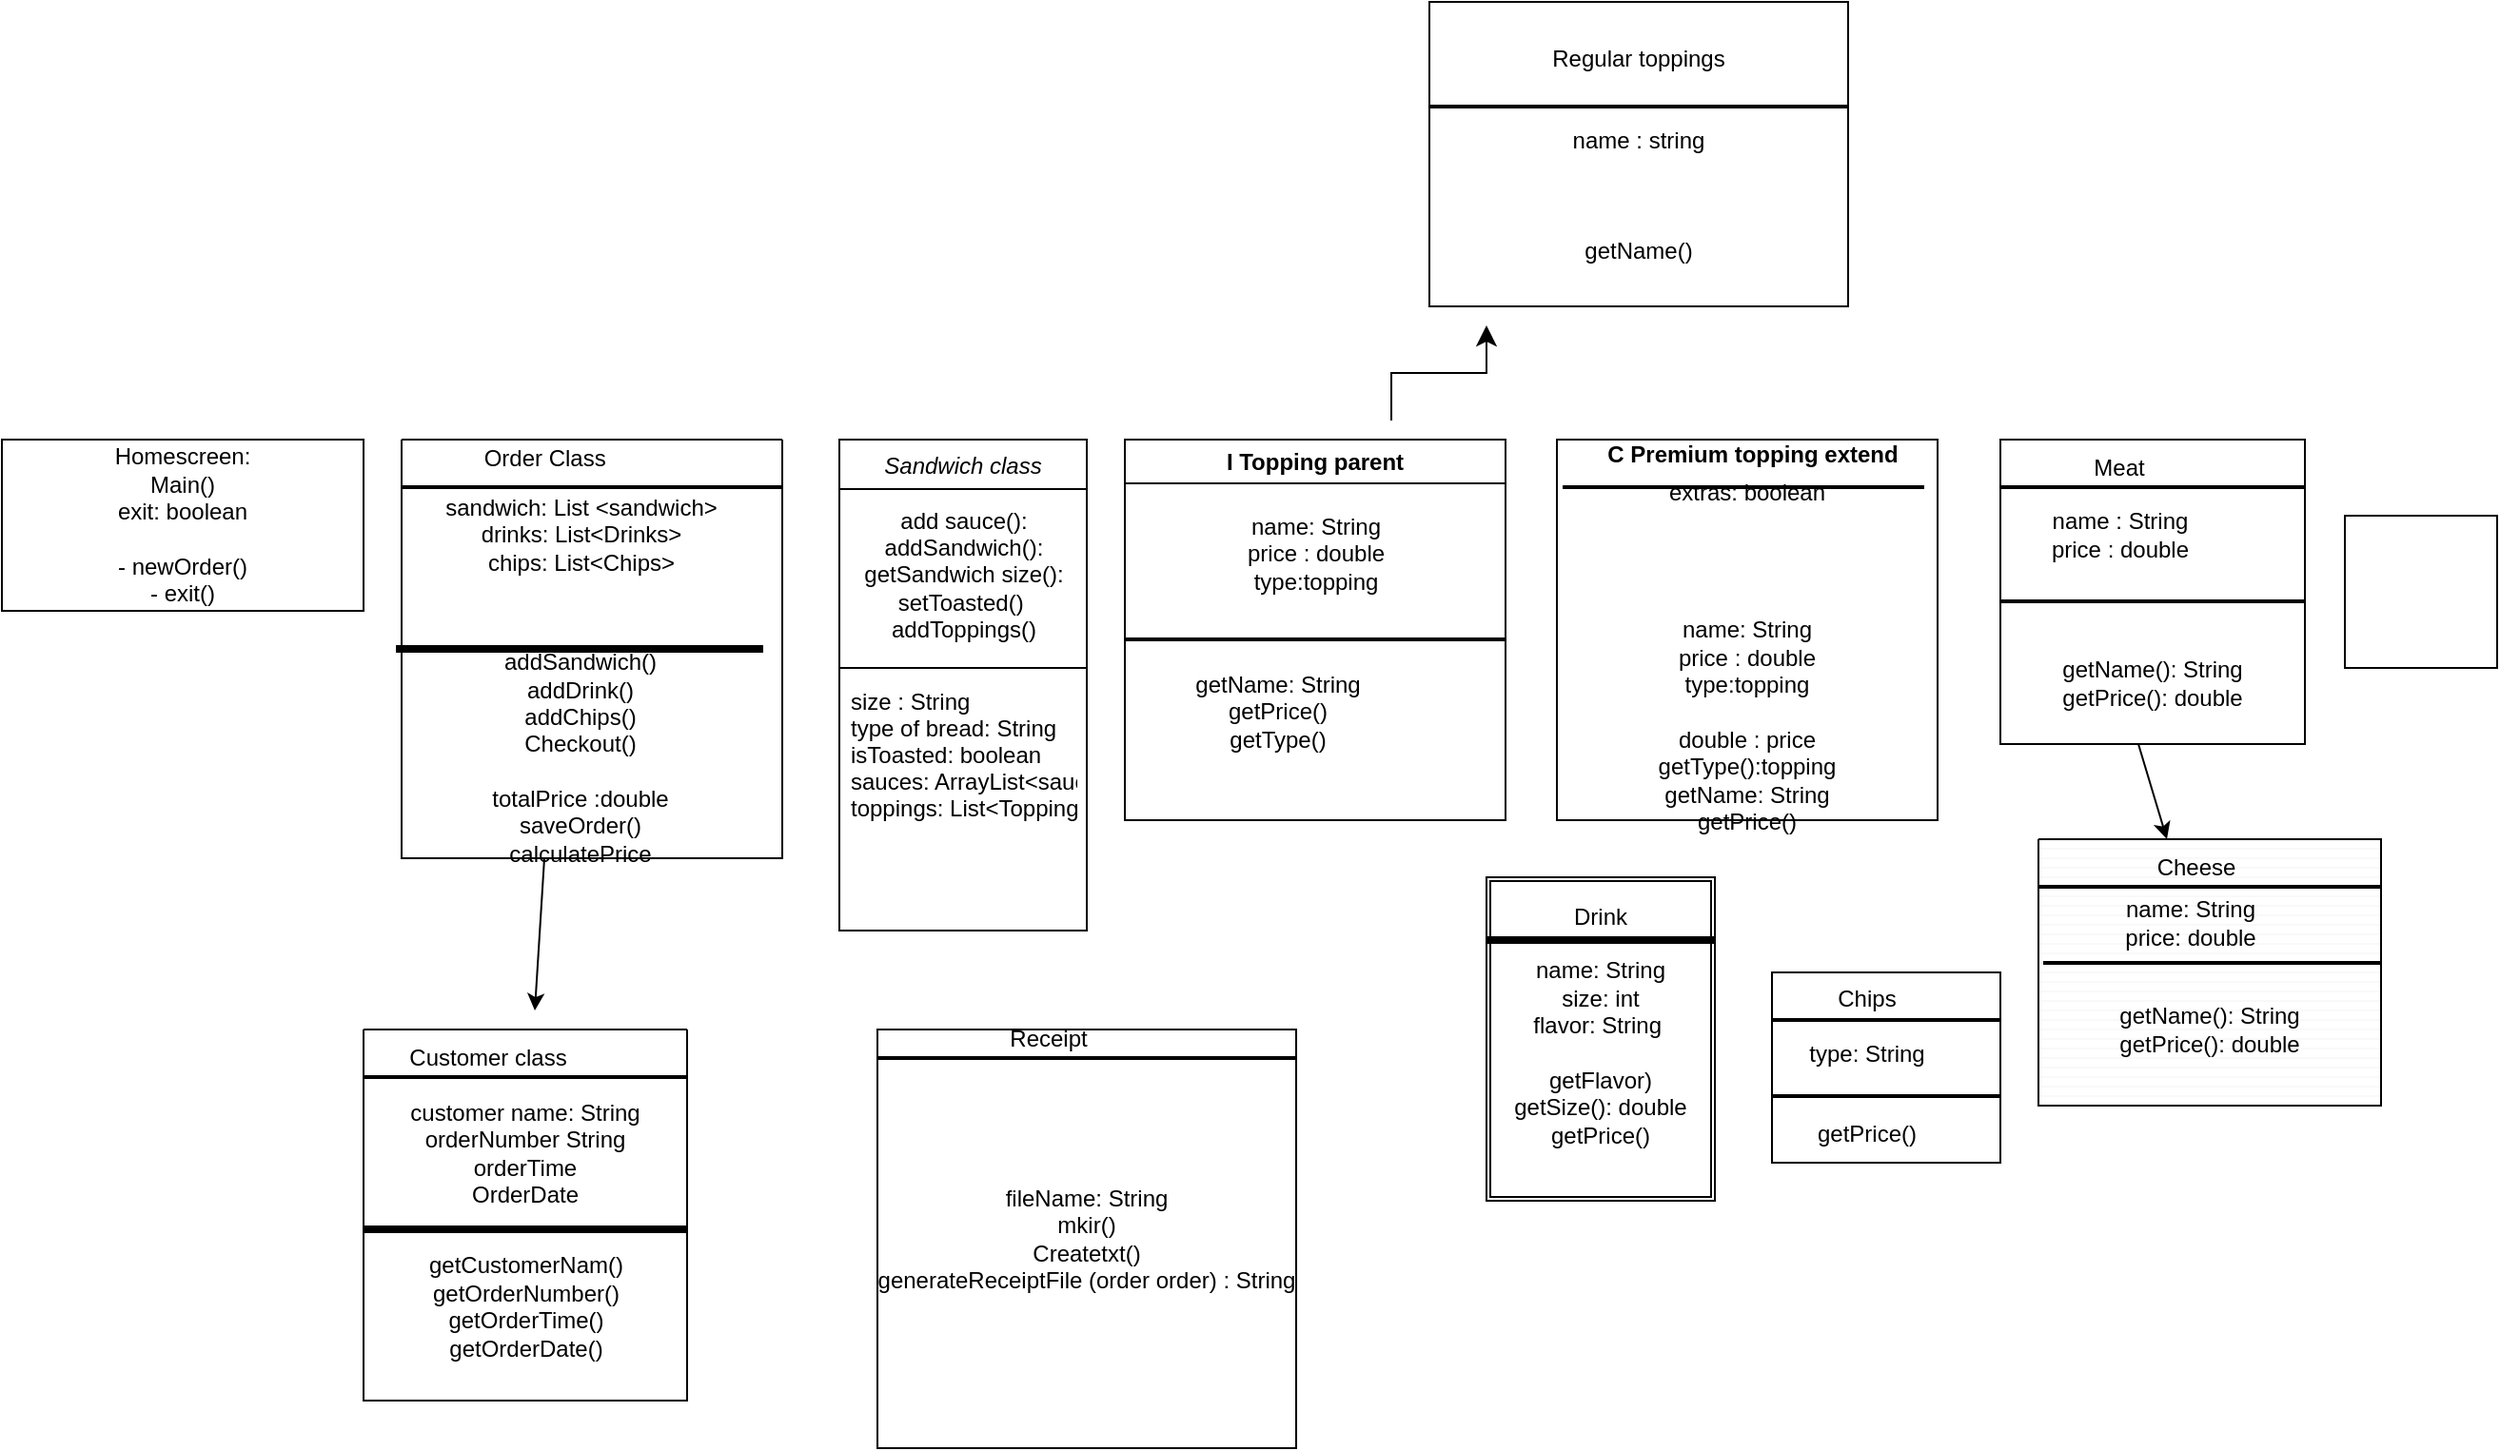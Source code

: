 <mxfile version="24.4.8" type="device" pages="2">
  <diagram id="C5RBs43oDa-KdzZeNtuy" name="Page-1">
    <mxGraphModel dx="946" dy="1730" grid="1" gridSize="10" guides="1" tooltips="1" connect="1" arrows="1" fold="1" page="1" pageScale="1" pageWidth="827" pageHeight="1169" math="0" shadow="0">
      <root>
        <mxCell id="WIyWlLk6GJQsqaUBKTNV-0" />
        <mxCell id="WIyWlLk6GJQsqaUBKTNV-1" parent="WIyWlLk6GJQsqaUBKTNV-0" />
        <mxCell id="zkfFHV4jXpPFQw0GAbJ--0" value="Sandwich class" style="swimlane;fontStyle=2;align=center;verticalAlign=top;childLayout=stackLayout;horizontal=1;startSize=26;horizontalStack=0;resizeParent=1;resizeLast=0;collapsible=1;marginBottom=0;rounded=0;shadow=0;strokeWidth=1;" parent="WIyWlLk6GJQsqaUBKTNV-1" vertex="1">
          <mxGeometry x="450" y="20" width="130" height="258" as="geometry">
            <mxRectangle x="230" y="140" width="160" height="26" as="alternateBounds" />
          </mxGeometry>
        </mxCell>
        <mxCell id="z_r0qVwgPAnFjDJ2nWXV-27" value="add sauce():&lt;div&gt;addSandwich():&lt;/div&gt;&lt;div&gt;getSandwich size():&lt;/div&gt;&lt;div&gt;setToasted()&amp;nbsp;&lt;/div&gt;&lt;div&gt;addToppings()&lt;/div&gt;" style="text;html=1;align=center;verticalAlign=middle;resizable=0;points=[];autosize=1;strokeColor=none;fillColor=none;" vertex="1" parent="zkfFHV4jXpPFQw0GAbJ--0">
          <mxGeometry y="26" width="130" height="90" as="geometry" />
        </mxCell>
        <mxCell id="zkfFHV4jXpPFQw0GAbJ--4" value="" style="line;html=1;strokeWidth=1;align=left;verticalAlign=middle;spacingTop=-1;spacingLeft=3;spacingRight=3;rotatable=0;labelPosition=right;points=[];portConstraint=eastwest;" parent="zkfFHV4jXpPFQw0GAbJ--0" vertex="1">
          <mxGeometry y="116" width="130" height="8" as="geometry" />
        </mxCell>
        <mxCell id="zkfFHV4jXpPFQw0GAbJ--3" value="size : String&#xa;type of bread: String&#xa;isToasted: boolean&#xa;sauces: ArrayList&lt;sauces&gt;&#xa;toppings: List&lt;Topping&gt;&#xa;" style="text;align=left;verticalAlign=top;spacingLeft=4;spacingRight=4;overflow=hidden;rotatable=0;points=[[0,0.5],[1,0.5]];portConstraint=eastwest;rounded=0;shadow=0;html=0;" parent="zkfFHV4jXpPFQw0GAbJ--0" vertex="1">
          <mxGeometry y="124" width="130" height="112" as="geometry" />
        </mxCell>
        <mxCell id="z_r0qVwgPAnFjDJ2nWXV-0" style="edgeStyle=orthogonalEdgeStyle;rounded=0;orthogonalLoop=1;jettySize=auto;html=1;" edge="1" parent="WIyWlLk6GJQsqaUBKTNV-1">
          <mxGeometry relative="1" as="geometry">
            <mxPoint x="70" y="30" as="targetPoint" />
            <mxPoint x="70" y="30" as="sourcePoint" />
          </mxGeometry>
        </mxCell>
        <mxCell id="WR6AhVKnaAZJSJ1VE2qA-0" value="Homescreen:&lt;div&gt;Main()&lt;/div&gt;&lt;div&gt;exit: boolean&lt;br&gt;&lt;br&gt;&lt;/div&gt;&lt;div&gt;&lt;div&gt;- newOrder()&lt;/div&gt;&lt;div&gt;- exit()&lt;/div&gt;&lt;/div&gt;" style="rounded=0;whiteSpace=wrap;html=1;" parent="WIyWlLk6GJQsqaUBKTNV-1" vertex="1">
          <mxGeometry x="10" y="20" width="190" height="90" as="geometry" />
        </mxCell>
        <mxCell id="z_r0qVwgPAnFjDJ2nWXV-3" value="&lt;div&gt;&lt;span style=&quot;text-wrap: nowrap;&quot;&gt;&lt;br&gt;&lt;/span&gt;&lt;/div&gt;&lt;div&gt;&lt;span style=&quot;text-wrap: nowrap;&quot;&gt;&lt;br&gt;&lt;/span&gt;&lt;/div&gt;&lt;div&gt;&lt;span style=&quot;text-wrap: nowrap;&quot;&gt;&lt;br&gt;&lt;/span&gt;&lt;/div&gt;&lt;div&gt;&lt;span style=&quot;text-wrap: nowrap;&quot;&gt;&lt;br&gt;&lt;/span&gt;&lt;/div&gt;&lt;div&gt;&lt;span style=&quot;text-wrap: nowrap;&quot;&gt;extras: boolean&lt;/span&gt;&lt;/div&gt;&lt;div&gt;&lt;span style=&quot;text-wrap: nowrap;&quot;&gt;&lt;br&gt;&lt;/span&gt;&lt;/div&gt;&lt;div&gt;&lt;span style=&quot;text-wrap: nowrap;&quot;&gt;&lt;br&gt;&lt;/span&gt;&lt;/div&gt;&lt;div&gt;&lt;span style=&quot;text-wrap: nowrap;&quot;&gt;&lt;br&gt;&lt;/span&gt;&lt;/div&gt;&lt;div&gt;&lt;span style=&quot;text-wrap: nowrap;&quot;&gt;&lt;br&gt;&lt;/span&gt;&lt;/div&gt;&lt;div&gt;&lt;span style=&quot;text-wrap: nowrap;&quot;&gt;name: String&lt;/span&gt;&lt;div style=&quot;text-wrap: nowrap;&quot;&gt;price : double&lt;/div&gt;&lt;div style=&quot;text-wrap: nowrap;&quot;&gt;type:topping&lt;/div&gt;&lt;/div&gt;&lt;div style=&quot;text-wrap: nowrap;&quot;&gt;&lt;br&gt;&lt;/div&gt;&lt;div&gt;&lt;div&gt;&lt;span style=&quot;text-wrap: nowrap;&quot;&gt;double : price&lt;/span&gt;&lt;div style=&quot;text-wrap: nowrap;&quot;&gt;getType():topping&lt;/div&gt;&lt;div style=&quot;text-wrap: nowrap;&quot;&gt;getName: String&lt;/div&gt;&lt;div style=&quot;text-wrap: nowrap;&quot;&gt;getPrice()&lt;/div&gt;&lt;/div&gt;&lt;div&gt;&lt;br&gt;&lt;/div&gt;&lt;div&gt;&lt;br&gt;&lt;/div&gt;&lt;/div&gt;" style="whiteSpace=wrap;html=1;aspect=fixed;" vertex="1" parent="WIyWlLk6GJQsqaUBKTNV-1">
          <mxGeometry x="827" y="20" width="200" height="200" as="geometry" />
        </mxCell>
        <mxCell id="z_r0qVwgPAnFjDJ2nWXV-20" value="I Topping parent" style="swimlane;whiteSpace=wrap;html=1;" vertex="1" parent="WIyWlLk6GJQsqaUBKTNV-1">
          <mxGeometry x="600" y="20" width="200" height="200" as="geometry" />
        </mxCell>
        <mxCell id="z_r0qVwgPAnFjDJ2nWXV-21" value="" style="line;strokeWidth=2;html=1;" vertex="1" parent="z_r0qVwgPAnFjDJ2nWXV-20">
          <mxGeometry y="100" width="200" height="10" as="geometry" />
        </mxCell>
        <mxCell id="z_r0qVwgPAnFjDJ2nWXV-22" value="name: String&lt;div&gt;price : double&lt;/div&gt;&lt;div&gt;type:topping&lt;/div&gt;" style="text;html=1;align=center;verticalAlign=middle;resizable=0;points=[];autosize=1;strokeColor=none;fillColor=none;" vertex="1" parent="z_r0qVwgPAnFjDJ2nWXV-20">
          <mxGeometry x="50" y="30" width="100" height="60" as="geometry" />
        </mxCell>
        <mxCell id="z_r0qVwgPAnFjDJ2nWXV-23" value="&lt;div&gt;&lt;br&gt;&lt;/div&gt;&lt;div&gt;getName: String&lt;/div&gt;&lt;div&gt;getPrice()&lt;/div&gt;&lt;div&gt;getType()&lt;/div&gt;&lt;div&gt;&lt;br&gt;&lt;/div&gt;&lt;div&gt;&lt;br&gt;&lt;/div&gt;" style="text;html=1;align=center;verticalAlign=middle;resizable=0;points=[];autosize=1;strokeColor=none;fillColor=none;" vertex="1" parent="z_r0qVwgPAnFjDJ2nWXV-20">
          <mxGeometry x="25" y="100" width="110" height="100" as="geometry" />
        </mxCell>
        <mxCell id="z_r0qVwgPAnFjDJ2nWXV-42" value="Drink&lt;div&gt;&lt;br&gt;&lt;div&gt;name: String&lt;br&gt;&lt;div&gt;size: int&lt;/div&gt;&lt;div&gt;flavor: String&amp;nbsp;&lt;/div&gt;&lt;div&gt;&lt;br&gt;&lt;/div&gt;&lt;div&gt;getFlavor)&lt;/div&gt;&lt;/div&gt;&lt;div&gt;&lt;span style=&quot;background-color: initial;&quot;&gt;getSize(): double&lt;/span&gt;&lt;br&gt;&lt;/div&gt;&lt;div&gt;getPrice()&lt;/div&gt;&lt;div&gt;&lt;br&gt;&lt;/div&gt;&lt;/div&gt;" style="shape=ext;double=1;rounded=0;whiteSpace=wrap;html=1;" vertex="1" parent="WIyWlLk6GJQsqaUBKTNV-1">
          <mxGeometry x="790" y="250" width="120" height="170" as="geometry" />
        </mxCell>
        <mxCell id="z_r0qVwgPAnFjDJ2nWXV-43" value="" style="line;strokeWidth=4;html=1;perimeter=backbonePerimeter;points=[];outlineConnect=0;" vertex="1" parent="WIyWlLk6GJQsqaUBKTNV-1">
          <mxGeometry x="790" y="278" width="120" height="10" as="geometry" />
        </mxCell>
        <mxCell id="z_r0qVwgPAnFjDJ2nWXV-48" value="" style="verticalLabelPosition=bottom;verticalAlign=top;html=1;shape=mxgraph.basic.rect;fillColor2=none;strokeWidth=1;size=20;indent=5;" vertex="1" parent="WIyWlLk6GJQsqaUBKTNV-1">
          <mxGeometry x="940" y="300" width="120" height="100" as="geometry" />
        </mxCell>
        <mxCell id="z_r0qVwgPAnFjDJ2nWXV-54" value="" style="line;strokeWidth=2;html=1;" vertex="1" parent="WIyWlLk6GJQsqaUBKTNV-1">
          <mxGeometry x="940" y="360" width="120" height="10" as="geometry" />
        </mxCell>
        <mxCell id="z_r0qVwgPAnFjDJ2nWXV-65" value="Chips&lt;div&gt;&amp;nbsp;&lt;/div&gt;&lt;div&gt;type: String&lt;br&gt;&lt;div&gt;&lt;br&gt;&lt;/div&gt;&lt;/div&gt;" style="text;html=1;align=center;verticalAlign=middle;whiteSpace=wrap;rounded=0;" vertex="1" parent="WIyWlLk6GJQsqaUBKTNV-1">
          <mxGeometry x="930" y="310" width="120" height="50" as="geometry" />
        </mxCell>
        <mxCell id="z_r0qVwgPAnFjDJ2nWXV-71" value="" style="line;strokeWidth=2;html=1;" vertex="1" parent="WIyWlLk6GJQsqaUBKTNV-1">
          <mxGeometry x="940" y="320" width="120" height="10" as="geometry" />
        </mxCell>
        <mxCell id="z_r0qVwgPAnFjDJ2nWXV-73" value="getPrice()" style="text;html=1;align=center;verticalAlign=middle;whiteSpace=wrap;rounded=0;" vertex="1" parent="WIyWlLk6GJQsqaUBKTNV-1">
          <mxGeometry x="935" y="370" width="110" height="30" as="geometry" />
        </mxCell>
        <mxCell id="z_r0qVwgPAnFjDJ2nWXV-75" value="&lt;b&gt;C Premium topping extend&lt;/b&gt;&lt;div&gt;&lt;b&gt;&lt;br&gt;&lt;/b&gt;&lt;/div&gt;" style="text;html=1;align=center;verticalAlign=middle;whiteSpace=wrap;rounded=0;" vertex="1" parent="WIyWlLk6GJQsqaUBKTNV-1">
          <mxGeometry x="830" y="20" width="200" height="30" as="geometry" />
        </mxCell>
        <mxCell id="z_r0qVwgPAnFjDJ2nWXV-76" value="" style="whiteSpace=wrap;html=1;aspect=fixed;" vertex="1" parent="WIyWlLk6GJQsqaUBKTNV-1">
          <mxGeometry x="1060" y="20" width="160" height="160" as="geometry" />
        </mxCell>
        <mxCell id="z_r0qVwgPAnFjDJ2nWXV-78" value="" style="line;strokeWidth=2;html=1;" vertex="1" parent="WIyWlLk6GJQsqaUBKTNV-1">
          <mxGeometry x="1060" y="40" width="160" height="10" as="geometry" />
        </mxCell>
        <mxCell id="z_r0qVwgPAnFjDJ2nWXV-79" value="Meat" style="text;html=1;align=center;verticalAlign=middle;whiteSpace=wrap;rounded=0;" vertex="1" parent="WIyWlLk6GJQsqaUBKTNV-1">
          <mxGeometry x="1060" y="20" width="125" height="30" as="geometry" />
        </mxCell>
        <mxCell id="z_r0qVwgPAnFjDJ2nWXV-80" value="" style="swimlane;startSize=0;" vertex="1" parent="WIyWlLk6GJQsqaUBKTNV-1">
          <mxGeometry x="220" y="20" width="200" height="220" as="geometry" />
        </mxCell>
        <mxCell id="z_r0qVwgPAnFjDJ2nWXV-81" value="" style="line;strokeWidth=2;html=1;" vertex="1" parent="z_r0qVwgPAnFjDJ2nWXV-80">
          <mxGeometry y="20" width="200" height="10" as="geometry" />
        </mxCell>
        <mxCell id="z_r0qVwgPAnFjDJ2nWXV-82" value="Order Class&amp;nbsp;" style="text;html=1;align=center;verticalAlign=middle;whiteSpace=wrap;rounded=0;" vertex="1" parent="z_r0qVwgPAnFjDJ2nWXV-80">
          <mxGeometry x="34" width="86" height="20" as="geometry" />
        </mxCell>
        <mxCell id="z_r0qVwgPAnFjDJ2nWXV-83" value="&lt;br style=&quot;padding: 0px; margin: 0px;&quot;&gt;&lt;br style=&quot;padding: 0px; margin: 0px;&quot;&gt;&lt;br&gt;&lt;div&gt;addSandwich()&lt;br style=&quot;padding: 0px; margin: 0px;&quot;&gt;addDrink()&lt;br style=&quot;padding: 0px; margin: 0px;&quot;&gt;addChips()&lt;/div&gt;&lt;div&gt;Checkout()&lt;br style=&quot;padding: 0px; margin: 0px;&quot;&gt;&lt;br style=&quot;padding: 0px; margin: 0px;&quot;&gt;totalPrice :double&lt;br style=&quot;padding: 0px; margin: 0px;&quot;&gt;saveOrder()&lt;br style=&quot;padding: 0px; margin: 0px;&quot;&gt;calculatePrice&lt;div style=&quot;padding: 0px; margin: 0px;&quot;&gt;&lt;br style=&quot;padding: 0px; margin: 0px;&quot;&gt;&lt;/div&gt;&lt;div style=&quot;padding: 0px; margin: 0px;&quot;&gt;&lt;br style=&quot;padding: 0px; margin: 0px; text-wrap: nowrap;&quot;&gt;&lt;/div&gt;&lt;/div&gt;" style="text;html=1;align=center;verticalAlign=middle;whiteSpace=wrap;rounded=0;" vertex="1" parent="z_r0qVwgPAnFjDJ2nWXV-80">
          <mxGeometry x="-6" y="90" width="200" height="140" as="geometry" />
        </mxCell>
        <mxCell id="z_r0qVwgPAnFjDJ2nWXV-122" value="" style="endArrow=classic;html=1;rounded=0;" edge="1" parent="z_r0qVwgPAnFjDJ2nWXV-80">
          <mxGeometry width="50" height="50" relative="1" as="geometry">
            <mxPoint x="75" y="220" as="sourcePoint" />
            <mxPoint x="70" y="300" as="targetPoint" />
          </mxGeometry>
        </mxCell>
        <mxCell id="z_r0qVwgPAnFjDJ2nWXV-126" value="" style="line;strokeWidth=4;html=1;perimeter=backbonePerimeter;points=[];outlineConnect=0;" vertex="1" parent="z_r0qVwgPAnFjDJ2nWXV-80">
          <mxGeometry x="-3" y="105" width="193" height="10" as="geometry" />
        </mxCell>
        <mxCell id="z_r0qVwgPAnFjDJ2nWXV-125" value="sandwich: List &amp;lt;sandwich&amp;gt;&lt;div&gt;drinks: List&amp;lt;Drinks&amp;gt;&lt;/div&gt;&lt;div&gt;chips: List&amp;lt;Chips&amp;gt;&lt;/div&gt;" style="text;html=1;align=center;verticalAlign=middle;resizable=0;points=[];autosize=1;strokeColor=none;fillColor=none;" vertex="1" parent="z_r0qVwgPAnFjDJ2nWXV-80">
          <mxGeometry x="9" y="20" width="170" height="60" as="geometry" />
        </mxCell>
        <mxCell id="z_r0qVwgPAnFjDJ2nWXV-85" value="&lt;div&gt;&lt;br&gt;&lt;/div&gt;&lt;div&gt;&lt;span style=&quot;text-wrap: nowrap;&quot;&gt;fileName: String&lt;/span&gt;&lt;/div&gt;&lt;div&gt;&lt;span style=&quot;text-wrap: nowrap;&quot;&gt;mkir()&lt;/span&gt;&lt;/div&gt;&lt;div&gt;&lt;span style=&quot;text-wrap: nowrap;&quot;&gt;Createtxt()&lt;/span&gt;&lt;/div&gt;&lt;div&gt;&lt;span style=&quot;text-wrap: nowrap;&quot;&gt;generateReceiptFile (order order) : String&lt;/span&gt;&lt;/div&gt;&lt;div&gt;&lt;div&gt;&lt;br&gt;&lt;/div&gt;&lt;/div&gt;" style="whiteSpace=wrap;html=1;aspect=fixed;" vertex="1" parent="WIyWlLk6GJQsqaUBKTNV-1">
          <mxGeometry x="470" y="330" width="220" height="220" as="geometry" />
        </mxCell>
        <mxCell id="z_r0qVwgPAnFjDJ2nWXV-86" value="" style="line;strokeWidth=2;html=1;" vertex="1" parent="WIyWlLk6GJQsqaUBKTNV-1">
          <mxGeometry x="470" y="340" width="220" height="10" as="geometry" />
        </mxCell>
        <mxCell id="z_r0qVwgPAnFjDJ2nWXV-87" value="name : String&lt;div&gt;price : double&lt;/div&gt;" style="text;html=1;align=center;verticalAlign=middle;whiteSpace=wrap;rounded=0;" vertex="1" parent="WIyWlLk6GJQsqaUBKTNV-1">
          <mxGeometry x="1052.5" y="50" width="140" height="40" as="geometry" />
        </mxCell>
        <mxCell id="z_r0qVwgPAnFjDJ2nWXV-88" value="" style="line;strokeWidth=2;html=1;" vertex="1" parent="WIyWlLk6GJQsqaUBKTNV-1">
          <mxGeometry x="1060" y="100" width="160" height="10" as="geometry" />
        </mxCell>
        <mxCell id="z_r0qVwgPAnFjDJ2nWXV-89" value="getName(): String&lt;div&gt;getPrice(): double&lt;/div&gt;" style="text;html=1;align=center;verticalAlign=middle;whiteSpace=wrap;rounded=0;" vertex="1" parent="WIyWlLk6GJQsqaUBKTNV-1">
          <mxGeometry x="1070" y="130" width="140" height="35" as="geometry" />
        </mxCell>
        <mxCell id="z_r0qVwgPAnFjDJ2nWXV-91" value="Receipt" style="text;html=1;align=center;verticalAlign=middle;whiteSpace=wrap;rounded=0;" vertex="1" parent="WIyWlLk6GJQsqaUBKTNV-1">
          <mxGeometry x="530" y="320" width="60" height="30" as="geometry" />
        </mxCell>
        <mxCell id="z_r0qVwgPAnFjDJ2nWXV-93" value="" style="line;strokeWidth=2;html=1;" vertex="1" parent="WIyWlLk6GJQsqaUBKTNV-1">
          <mxGeometry x="830" y="40" width="190" height="10" as="geometry" />
        </mxCell>
        <mxCell id="z_r0qVwgPAnFjDJ2nWXV-100" value="" style="verticalLabelPosition=bottom;verticalAlign=top;html=1;shape=mxgraph.basic.patternFillRect;fillStyle=hor;step=5;fillStrokeWidth=0.2;fillStrokeColor=#dddddd;" vertex="1" parent="WIyWlLk6GJQsqaUBKTNV-1">
          <mxGeometry x="1080" y="230" width="180" height="140" as="geometry" />
        </mxCell>
        <mxCell id="z_r0qVwgPAnFjDJ2nWXV-101" value="Cheese" style="text;html=1;align=center;verticalAlign=middle;whiteSpace=wrap;rounded=0;" vertex="1" parent="WIyWlLk6GJQsqaUBKTNV-1">
          <mxGeometry x="1132.5" y="230" width="60" height="30" as="geometry" />
        </mxCell>
        <mxCell id="z_r0qVwgPAnFjDJ2nWXV-102" value="" style="line;strokeWidth=2;html=1;" vertex="1" parent="WIyWlLk6GJQsqaUBKTNV-1">
          <mxGeometry x="1080" y="250" width="180" height="10" as="geometry" />
        </mxCell>
        <mxCell id="z_r0qVwgPAnFjDJ2nWXV-103" value="name: String&lt;div&gt;price: double&lt;/div&gt;" style="text;html=1;align=center;verticalAlign=middle;whiteSpace=wrap;rounded=0;" vertex="1" parent="WIyWlLk6GJQsqaUBKTNV-1">
          <mxGeometry x="1100" y="258" width="120" height="32" as="geometry" />
        </mxCell>
        <mxCell id="z_r0qVwgPAnFjDJ2nWXV-104" value="" style="line;strokeWidth=2;html=1;" vertex="1" parent="WIyWlLk6GJQsqaUBKTNV-1">
          <mxGeometry x="1082.5" y="290" width="177.5" height="10" as="geometry" />
        </mxCell>
        <mxCell id="z_r0qVwgPAnFjDJ2nWXV-105" value="getName(): String&lt;div&gt;getPrice(): double&lt;/div&gt;" style="text;html=1;align=center;verticalAlign=middle;whiteSpace=wrap;rounded=0;" vertex="1" parent="WIyWlLk6GJQsqaUBKTNV-1">
          <mxGeometry x="1100" y="300" width="140" height="60" as="geometry" />
        </mxCell>
        <mxCell id="z_r0qVwgPAnFjDJ2nWXV-107" value="" style="swimlane;startSize=0;" vertex="1" parent="WIyWlLk6GJQsqaUBKTNV-1">
          <mxGeometry x="200" y="330" width="170" height="195" as="geometry" />
        </mxCell>
        <mxCell id="z_r0qVwgPAnFjDJ2nWXV-108" value="Customer class" style="text;html=1;align=center;verticalAlign=middle;resizable=0;points=[];autosize=1;strokeColor=none;fillColor=none;" vertex="1" parent="z_r0qVwgPAnFjDJ2nWXV-107">
          <mxGeometry x="10" width="110" height="30" as="geometry" />
        </mxCell>
        <mxCell id="z_r0qVwgPAnFjDJ2nWXV-112" value="customer name: String&lt;br style=&quot;padding: 0px; margin: 0px;&quot;&gt;orderNumber String&lt;div&gt;orderTime&lt;/div&gt;&lt;div&gt;OrderDate&lt;/div&gt;" style="text;html=1;align=center;verticalAlign=middle;whiteSpace=wrap;rounded=0;" vertex="1" parent="z_r0qVwgPAnFjDJ2nWXV-107">
          <mxGeometry x="20" y="50" width="130" height="30" as="geometry" />
        </mxCell>
        <mxCell id="z_r0qVwgPAnFjDJ2nWXV-113" value="" style="line;strokeWidth=2;html=1;" vertex="1" parent="z_r0qVwgPAnFjDJ2nWXV-107">
          <mxGeometry y="20" width="170" height="10" as="geometry" />
        </mxCell>
        <mxCell id="z_r0qVwgPAnFjDJ2nWXV-115" value="" style="line;strokeWidth=4;html=1;perimeter=backbonePerimeter;points=[];outlineConnect=0;" vertex="1" parent="z_r0qVwgPAnFjDJ2nWXV-107">
          <mxGeometry y="100" width="170" height="10" as="geometry" />
        </mxCell>
        <mxCell id="z_r0qVwgPAnFjDJ2nWXV-117" value="getCustomerNam()&lt;div&gt;getOrderNumber()&lt;/div&gt;&lt;div&gt;getOrderTime()&lt;/div&gt;&lt;div&gt;getOrderDate()&lt;/div&gt;&lt;div&gt;&lt;br&gt;&lt;/div&gt;&lt;div&gt;&lt;br&gt;&lt;/div&gt;" style="text;html=1;align=center;verticalAlign=middle;resizable=0;points=[];autosize=1;strokeColor=none;fillColor=none;" vertex="1" parent="z_r0qVwgPAnFjDJ2nWXV-107">
          <mxGeometry x="20" y="110" width="130" height="100" as="geometry" />
        </mxCell>
        <mxCell id="z_r0qVwgPAnFjDJ2nWXV-121" value="" style="endArrow=classic;html=1;rounded=0;entryX=0.25;entryY=0;entryDx=0;entryDy=0;" edge="1" parent="WIyWlLk6GJQsqaUBKTNV-1" target="z_r0qVwgPAnFjDJ2nWXV-101">
          <mxGeometry width="50" height="50" relative="1" as="geometry">
            <mxPoint x="1132.5" y="180" as="sourcePoint" />
            <mxPoint x="1182.5" y="130" as="targetPoint" />
          </mxGeometry>
        </mxCell>
        <mxCell id="z_r0qVwgPAnFjDJ2nWXV-127" value="Regular toppings&lt;div&gt;&lt;br&gt;&lt;/div&gt;&lt;div&gt;&lt;br&gt;name : string&lt;div&gt;&lt;br&gt;&lt;/div&gt;&lt;div&gt;&lt;br&gt;&lt;/div&gt;&lt;div&gt;&lt;br&gt;&lt;/div&gt;&lt;div&gt;getName()&lt;/div&gt;&lt;/div&gt;" style="whiteSpace=wrap;html=1;" vertex="1" parent="WIyWlLk6GJQsqaUBKTNV-1">
          <mxGeometry x="760" y="-210" width="220" height="160" as="geometry" />
        </mxCell>
        <mxCell id="z_r0qVwgPAnFjDJ2nWXV-128" value="" style="line;strokeWidth=2;html=1;" vertex="1" parent="WIyWlLk6GJQsqaUBKTNV-1">
          <mxGeometry x="760" y="-160" width="220" height="10" as="geometry" />
        </mxCell>
        <mxCell id="z_r0qVwgPAnFjDJ2nWXV-132" value="" style="edgeStyle=elbowEdgeStyle;elbow=vertical;endArrow=classic;html=1;curved=0;rounded=0;endSize=8;startSize=8;" edge="1" parent="WIyWlLk6GJQsqaUBKTNV-1">
          <mxGeometry width="50" height="50" relative="1" as="geometry">
            <mxPoint x="740" y="10" as="sourcePoint" />
            <mxPoint x="790" y="-40" as="targetPoint" />
          </mxGeometry>
        </mxCell>
        <mxCell id="Ly9t8yuWEF46rr8f25B8-0" value="" style="whiteSpace=wrap;html=1;aspect=fixed;" vertex="1" parent="WIyWlLk6GJQsqaUBKTNV-1">
          <mxGeometry x="1241" y="60" width="80" height="80" as="geometry" />
        </mxCell>
      </root>
    </mxGraphModel>
  </diagram>
  <diagram id="iugZb3BKN8xR-jI5sGEv" name="Page-2">
    <mxGraphModel dx="444" dy="561" grid="1" gridSize="10" guides="1" tooltips="1" connect="1" arrows="1" fold="1" page="1" pageScale="1" pageWidth="850" pageHeight="1100" math="0" shadow="0">
      <root>
        <mxCell id="0" />
        <mxCell id="1" parent="0" />
      </root>
    </mxGraphModel>
  </diagram>
</mxfile>
